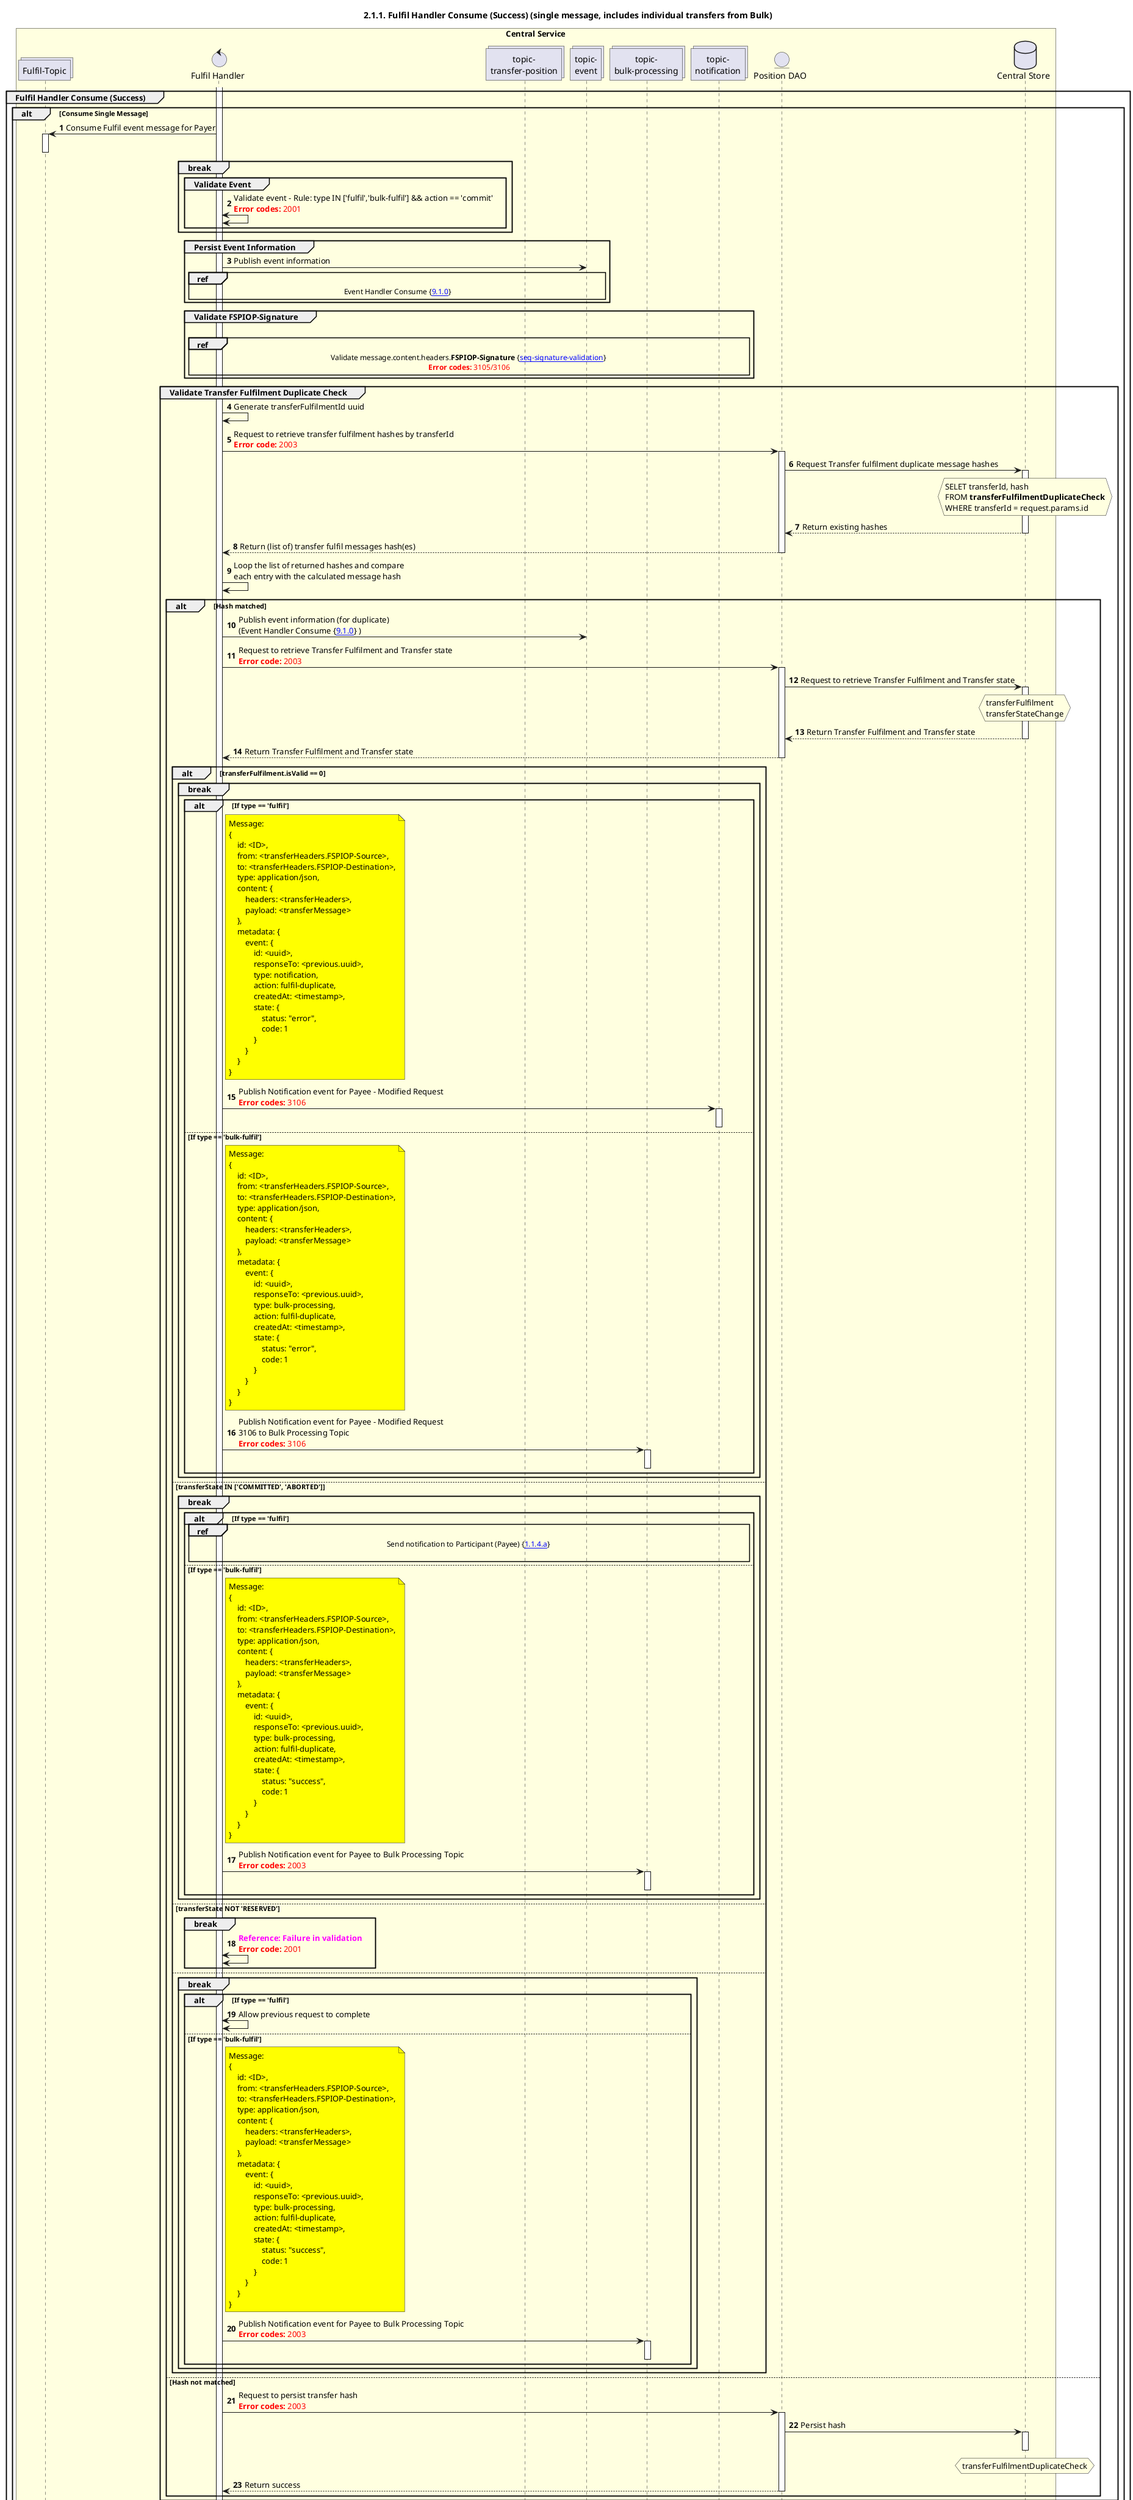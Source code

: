 /'*****
 License
 --------------
 Copyright © 2017 Bill & Melinda Gates Foundation
 The Mojaloop files are made available by the Bill & Melinda Gates Foundation under the Apache License, Version 2.0 (the "License") and you may not use these files except in compliance with the License. You may obtain a copy of the License at
 http://www.apache.org/licenses/LICENSE-2.0
 Unless required by applicable law or agreed to in writing, the Mojaloop files are distributed on an "AS IS" BASIS, WITHOUT WARRANTIES OR CONDITIONS OF ANY KIND, either express or implied. See the License for the specific language governing permissions and limitations under the License.
 Contributors
 --------------
 This is the official list of the Mojaloop project contributors for this file.
 Names of the original copyright holders (individuals or organizations)
 should be listed with a '*' in the first column. People who have
 contributed from an organization can be listed under the organization
 that actually holds the copyright for their contributions (see the
 Gates Foundation organization for an example). Those individuals should have
 their names indented and be marked with a '-'. Email address can be added
 optionally within square brackets <email>.
 * Gates Foundation
 - Name Surname <name.surname@gatesfoundation.com>

 * Georgi Georgiev <georgi.georgiev@modusbox.com>
 * Rajiv Mothilal <rajiv.mothilal@modusbox.com>
 * Sam Kummary <sam@modusbox.com>
 --------------
 ******'/

@startuml
' declate title
title 2.1.1. Fulfil Handler Consume (Success) (single message, includes individual transfers from Bulk)
autonumber
' Actor Keys:
'   boundary - APIs/Interfaces, etc
'   collections - Kafka Topics
'   control - Kafka Consumers
'   entity - Database Access Objects
'   database - Database Persistance Store
' declare actors
collections "Fulfil-Topic" as TOPIC_FULFIL
control "Fulfil Handler" as FULF_HANDLER
collections "topic-\nevent" as TOPIC_EVENT
collections "topic-\ntransfer-position" as TOPIC_TRANSFER_POSITION
collections "topic-\nnotification" as TOPIC_NOTIFICATIONS
collections "topic-\nbulk-processing" as TOPIC_BULK_PROCESSING
entity "Position DAO" as POS_DAO
database "Central Store" as DB
box "Central Service" #LightYellow
    participant TOPIC_FULFIL
    participant FULF_HANDLER
    participant TOPIC_TRANSFER_POSITION
    participant TOPIC_EVENT
    participant TOPIC_BULK_PROCESSING
    participant TOPIC_NOTIFICATIONS
    participant POS_DAO
    participant DB
end box
' start flow
activate FULF_HANDLER
group Fulfil Handler Consume (Success)
    alt Consume Single Message
        TOPIC_FULFIL <- FULF_HANDLER: Consume Fulfil event message for Payer
        activate TOPIC_FULFIL
        deactivate TOPIC_FULFIL
        break
            group Validate Event
                FULF_HANDLER <-> FULF_HANDLER: Validate event - Rule: type IN ['fulfil','bulk-fulfil'] && action == 'commit'\n<color #FF0000><b>Error codes:</b> 2001</color>
            end
        end
        group Persist Event Information
            FULF_HANDLER -> TOPIC_EVENT: Publish event information
            ref over FULF_HANDLER, TOPIC_EVENT:  Event Handler Consume {[[https://github.com/mojaloop/docs/blob/master/Diagrams/SequenceDiagrams/seq-event-9.1.0.svg 9.1.0]]}
        end
        group Validate FSPIOP-Signature
            |||
            ref over FULF_HANDLER, TOPIC_NOTIFICATIONS: Validate message.content.headers.**FSPIOP-Signature** {[[https://github.com/mojaloop/docs/blob/master/Diagrams/SequenceDiagrams/seq-signature-validation.svg seq-signature-validation]]} \n<color #FF0000><b>Error codes:</b> 3105/3106</color>
        end
        group Validate Transfer Fulfilment Duplicate Check
            FULF_HANDLER -> FULF_HANDLER: Generate transferFulfilmentId uuid
            FULF_HANDLER -> POS_DAO: Request to retrieve transfer fulfilment hashes by transferId\n<color #FF0000><b>Error code:</b> 2003</color>
            activate POS_DAO
            POS_DAO -> DB: Request Transfer fulfilment duplicate message hashes
            hnote over DB #lightyellow
                SELET transferId, hash
                FROM **transferFulfilmentDuplicateCheck**
                WHERE transferId = request.params.id
            end note
            activate DB
            POS_DAO <-- DB: Return existing hashes
            deactivate DB
            POS_DAO --> FULF_HANDLER: Return (list of) transfer fulfil messages hash(es)
            deactivate POS_DAO
            FULF_HANDLER -> FULF_HANDLER: Loop the list of returned hashes and compare \neach entry with the calculated message hash
            alt Hash matched
                ' Need to check what respond with same results if finalised then resend, else ignore and wait for response
                FULF_HANDLER -> TOPIC_EVENT: Publish event information (for duplicate) \n(Event Handler Consume {[[https://github.com/mojaloop/docs/blob/master/Diagrams/SequenceDiagrams/seq-event-9.1.0.svg 9.1.0]]} )
                FULF_HANDLER -> POS_DAO: Request to retrieve Transfer Fulfilment and Transfer state\n<color #FF0000><b>Error code:</b> 2003</color>
                activate POS_DAO
                POS_DAO -> DB: Request to retrieve Transfer Fulfilment and Transfer state
                hnote over DB #lightyellow
                    transferFulfilment
                    transferStateChange
                end note
                activate DB
                POS_DAO <-- DB: Return Transfer Fulfilment and Transfer state
                deactivate DB
                POS_DAO --> FULF_HANDLER: Return Transfer Fulfilment and Transfer state
                deactivate POS_DAO
                alt transferFulfilment.isValid == 0
                    break
                        alt If type == 'fulfil'
                            note right of FULF_HANDLER #yellow
                            Message:
                            {
                                id: <ID>,
                                from: <transferHeaders.FSPIOP-Source>,
                                to: <transferHeaders.FSPIOP-Destination>,
                                type: application/json,
                                content: {
                                    headers: <transferHeaders>,
                                    payload: <transferMessage>
                                },
                                metadata: {
                                    event: {
                                        id: <uuid>,
                                        responseTo: <previous.uuid>,
                                        type: notification,
                                        action: fulfil-duplicate,
                                        createdAt: <timestamp>,
                                        state: {
                                            status: "error",
                                            code: 1
                                        }
                                    }
                                }
                            }
                            end note
                            FULF_HANDLER -> TOPIC_NOTIFICATIONS: Publish Notification event for Payee - Modified Request\n<color #FF0000><b>Error codes:</b> 3106</color>
                            activate TOPIC_NOTIFICATIONS
                            deactivate TOPIC_NOTIFICATIONS
                        else If type == 'bulk-fulfil'
                            note right of FULF_HANDLER #yellow
                            Message:
                            {
                                id: <ID>,
                                from: <transferHeaders.FSPIOP-Source>,
                                to: <transferHeaders.FSPIOP-Destination>,
                                type: application/json,
                                content: {
                                    headers: <transferHeaders>,
                                    payload: <transferMessage>
                                },
                                metadata: {
                                    event: {
                                        id: <uuid>,
                                        responseTo: <previous.uuid>,
                                        type: bulk-processing,
                                        action: fulfil-duplicate,
                                        createdAt: <timestamp>,
                                        state: {
                                            status: "error",
                                            code: 1
                                        }
                                    }
                                }
                            }
                            end note
                            FULF_HANDLER -> TOPIC_BULK_PROCESSING: Publish Notification event for Payee - Modified Request \n3106 to Bulk Processing Topic\n<color #FF0000><b>Error codes:</b> 3106</color>
                            activate TOPIC_BULK_PROCESSING
                            deactivate TOPIC_BULK_PROCESSING
                        end
                    end
                else transferState IN ['COMMITTED', 'ABORTED']
                    break
                        alt If type == 'fulfil'
                            ref over FULF_HANDLER, TOPIC_NOTIFICATIONS: Send notification to Participant (Payee) {[[https://github.com/mojaloop/docs/blob/master/Diagrams/SequenceDiagrams/seq-prepare-1.1.4.a.svg 1.1.4.a]]} \n
                        else If type == 'bulk-fulfil'
                            note right of FULF_HANDLER #yellow
                            Message:
                            {
                                id: <ID>,
                                from: <transferHeaders.FSPIOP-Source>,
                                to: <transferHeaders.FSPIOP-Destination>,
                                type: application/json,
                                content: {
                                    headers: <transferHeaders>,
                                    payload: <transferMessage>
                                },
                                metadata: {
                                    event: {
                                        id: <uuid>,
                                        responseTo: <previous.uuid>,
                                        type: bulk-processing,
                                        action: fulfil-duplicate,
                                        createdAt: <timestamp>,
                                        state: {
                                            status: "success",
                                            code: 1
                                        }
                                    }
                                }
                            }
                            end note
                            FULF_HANDLER -> TOPIC_BULK_PROCESSING: Publish Notification event for Payee to Bulk Processing Topic\n<color #FF0000><b>Error codes:</b> 2003</color>
                            activate TOPIC_BULK_PROCESSING
                            deactivate TOPIC_BULK_PROCESSING
                        end
                    end
                else transferState NOT 'RESERVED'
                    break
                        FULF_HANDLER <-> FULF_HANDLER: <color Magenta><b>Reference: Failure in validation</b></color>\n<color #FF0000><b>Error code:</b> 2001</color>
                    end
                else
                    break
                        alt If type == 'fulfil'
                            FULF_HANDLER <-> FULF_HANDLER: Allow previous request to complete
                        else If type == 'bulk-fulfil'
                            note right of FULF_HANDLER #yellow
                            Message:
                            {
                                id: <ID>,
                                from: <transferHeaders.FSPIOP-Source>,
                                to: <transferHeaders.FSPIOP-Destination>,
                                type: application/json,
                                content: {
                                    headers: <transferHeaders>,
                                    payload: <transferMessage>
                                },
                                metadata: {
                                    event: {
                                        id: <uuid>,
                                        responseTo: <previous.uuid>,
                                        type: bulk-processing,
                                        action: fulfil-duplicate,
                                        createdAt: <timestamp>,
                                        state: {
                                            status: "success",
                                            code: 1
                                        }
                                    }
                                }
                            }
                            end note
                            FULF_HANDLER -> TOPIC_BULK_PROCESSING: Publish Notification event for Payee to Bulk Processing Topic\n<color #FF0000><b>Error codes:</b> 2003</color>
                            activate TOPIC_BULK_PROCESSING
                            deactivate TOPIC_BULK_PROCESSING
                        end
                    end
                end
            else Hash not matched
                FULF_HANDLER -> POS_DAO: Request to persist transfer hash\n<color #FF0000><b>Error codes:</b> 2003</color>
                activate POS_DAO
                POS_DAO -> DB: Persist hash
                hnote over DB #lightyellow
                    transferFulfilmentDuplicateCheck
                end note
                activate DB
                deactivate DB
                POS_DAO --> FULF_HANDLER: Return success
                deactivate POS_DAO
            end
        end
        group Validate and persist Transfer Fulfilment
            FULF_HANDLER -> POS_DAO: Request information for the validate checks\n<color #FF0000><b>Error code:</b> 2003</color>
            activate POS_DAO
            POS_DAO -> DB: Fetch from database
            activate DB
            hnote over DB #lightyellow
                transfer
            end note
            DB --> POS_DAO
            deactivate DB
            FULF_HANDLER <-- POS_DAO: Return transfer
            deactivate POS_DAO
            FULF_HANDLER ->FULF_HANDLER: Validate that Transfer.ilpCondition = SHA-256 (content.payload.fulfilment)\n<color #FF0000><b>Error code:</b> 2001</color>
            FULF_HANDLER -> FULF_HANDLER: Validate expirationDate\n<color #FF0000><b>Error code:</b> 3303</color>

            opt Transfer.ilpCondition validate successful
                group Request current Settlement Window
                    FULF_HANDLER -> POS_DAO: Request to retrieve current/latest transfer settlement window\n<color #FF0000><b>Error code:</b> 2003</color>
                    activate POS_DAO
                    POS_DAO -> DB: Fetch settlementWindowId
                    activate DB
                    hnote over DB #lightyellow
                        settlementWindow
                    end note
                    DB --> POS_DAO
                    deactivate DB
                    FULF_HANDLER <-- POS_DAO: Return settlementWindowId to be appended during transferFulfilment insert\n**TODO**: During settlement design make sure transfers in 'RECEIVED-FULFIL'\nstate are updated to the next settlement window
                    deactivate POS_DAO
                end
            end

            group Persist fulfilment
                FULF_HANDLER -> POS_DAO: Persist fulfilment with the result of the above check (transferFulfilment.isValid)\n<color #FF0000><b>Error code:</b> 2003</color>
                activate POS_DAO
                POS_DAO -> DB: Persist to database
                activate DB
                deactivate DB
                hnote over DB #lightyellow
                    transferFulfilment
                    transferExtension
                end note
                FULF_HANDLER <-- POS_DAO: Return success
                deactivate POS_DAO
            end

            alt Transfer.ilpCondition validate successful
                group Persist Transfer State (with transferState='RECEIVED-FULFIL')
                    FULF_HANDLER -> POS_DAO: Request to persist transfer state\n<color #FF0000><b>Error code:</b> 2003</color>
                    activate POS_DAO
                    POS_DAO -> DB: Persist transfer state
                    activate DB
                    hnote over DB #lightyellow
                        transferStateChange
                    end note
                    deactivate DB
                    POS_DAO --> FULF_HANDLER: Return success
                    deactivate POS_DAO
                end

                alt If type == 'fulfil'
                    note right of FULF_HANDLER #yellow
                        Message:
                        {
                            id: <ID>,
                            from: <transferHeaders.FSPIOP-Source>,
                            to: <transferHeaders.FSPIOP-Destination>,
                            type: application/json,
                            content: {
                                headers: <transferHeaders>,
                                payload: <transferMessage>
                            },
                            metadata: {
                                event: {
                                    id: <uuid>,
                                    responseTo: <previous.uuid>,
                                    type: position,
                                    action: commit,
                                    createdAt: <timestamp>,
                                    state: {
                                        status: "success",
                                        code: 0
                                    }
                                }
                            }
                        }
                    end note
                    FULF_HANDLER -> TOPIC_TRANSFER_POSITION: Route & Publish Position event for Payee
                    activate TOPIC_TRANSFER_POSITION
                    deactivate TOPIC_TRANSFER_POSITION
                else If type == 'bulk-fulfil'
                    note right of FULF_HANDLER #yellow
                        Message:
                        {
                            id: <ID>,
                            from: <transferHeaders.FSPIOP-Source>,
                            to: <transferHeaders.FSPIOP-Destination>,
                            type: application/json,
                            content: {
                                headers: <transferHeaders>,
                                payload: <transferMessage>
                            },
                            metadata: {
                                event: {
                                    id: <uuid>,
                                    responseTo: <previous.uuid>,
                                    type: bulk-position,
                                    action: commit,
                                    createdAt: <timestamp>,
                                    state: {
                                        status: "success",
                                        code: 0
                                    }
                                }
                            }
                        }
                    end note
                    FULF_HANDLER -> TOPIC_TRANSFER_POSITION: Route & Publish Position event for Payee
                    activate TOPIC_TRANSFER_POSITION
                    deactivate TOPIC_TRANSFER_POSITION
                end
            else Validate Fulfil Transfer not successful
                break
                    FULF_HANDLER -> FULF_HANDLER: Route & Publish Notification event for Payee\n<color Magenta><b>Reference: Failure in validation</b></color>
                end
            end
        end
    else Consume Batch Messages
        note left of FULF_HANDLER #lightblue
            To be delivered by future story
        end note
    end
end

group Reference: Failure in validation
    alt If type == 'bulk-fulfil'
        note right of FULF_HANDLER #yellow
        Message:
        {
            id: <ID>,
            from: <transferHeaders.FSPIOP-Source>,
            to: <transferHeaders.FSPIOP-Destination>,
            type: application/json,
            content: {
                headers: <transferHeaders>,
                payload: <transferMessage>
            },
            metadata: {
                event: {
                    id: <uuid>,
                    responseTo: <previous.uuid>,
                    type: bulk-processing,
                    action: commit,
                    createdAt: <timestamp>,
                    state: {
                        status: "error",
                        code: 1
                    }
                }
            }
        }
        end note
        FULF_HANDLER -> TOPIC_BULK_PROCESSING: Publish Notification event for Payee to Bulk Processing Topic\n<color #FF0000><b>Error codes:</b> 2003</color>
        activate TOPIC_BULK_PROCESSING
        deactivate TOPIC_BULK_PROCESSING
    else If type == 'fulfil'
        note right of FULF_HANDLER #yellow
        Message:
        {
            id: <ID>,
            from: <transferHeaders.FSPIOP-Source>,
            to: <transferHeaders.FSPIOP-Destination>,
            type: application/json,
            content: {
                headers: <transferHeaders>,
                payload: <transferMessage>
            },
            metadata: {
                event: {
                    id: <uuid>,
                    responseTo: <previous.uuid>,
                    type: notification,
                    action: commit,
                    createdAt: <timestamp>,
                    state: {
                        status: "error",
                        code: 1
                    }
                }
            }
        }
        end note
        FULF_HANDLER -> TOPIC_NOTIFICATIONS: Route & Publish Notification event for Payee
        activate TOPIC_NOTIFICATIONS
        deactivate TOPIC_NOTIFICATIONS
    end
end

deactivate FULF_HANDLER
@enduml

